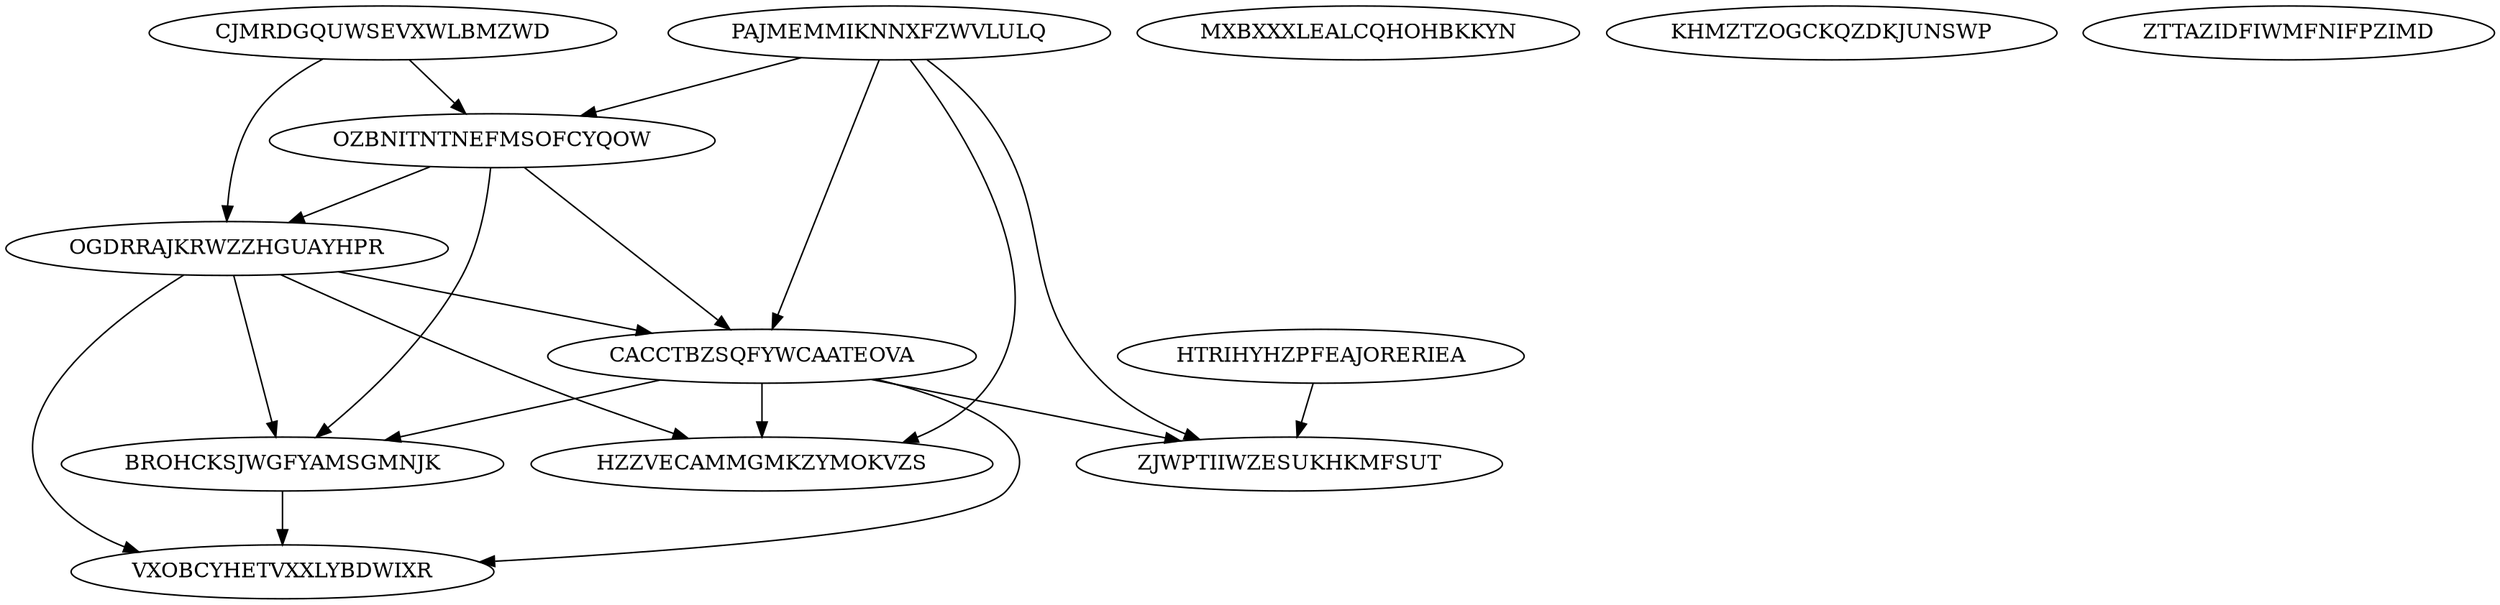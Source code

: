 digraph N13M19 {
	CJMRDGQUWSEVXWLBMZWD	[Weight=14];
	HTRIHYHZPFEAJORERIEA	[Weight=14];
	PAJMEMMIKNNXFZWVLULQ	[Weight=17];
	OZBNITNTNEFMSOFCYQOW	[Weight=10];
	OGDRRAJKRWZZHGUAYHPR	[Weight=10];
	CACCTBZSQFYWCAATEOVA	[Weight=19];
	BROHCKSJWGFYAMSGMNJK	[Weight=20];
	HZZVECAMMGMKZYMOKVZS	[Weight=16];
	VXOBCYHETVXXLYBDWIXR	[Weight=18];
	MXBXXXLEALCQHOHBKKYN	[Weight=15];
	KHMZTZOGCKQZDKJUNSWP	[Weight=12];
	ZTTAZIDFIWMFNIFPZIMD	[Weight=14];
	ZJWPTIIWZESUKHKMFSUT	[Weight=20];
	OZBNITNTNEFMSOFCYQOW -> BROHCKSJWGFYAMSGMNJK [Weight=14];
	PAJMEMMIKNNXFZWVLULQ -> ZJWPTIIWZESUKHKMFSUT [Weight=10];
	PAJMEMMIKNNXFZWVLULQ -> CACCTBZSQFYWCAATEOVA [Weight=12];
	HTRIHYHZPFEAJORERIEA -> ZJWPTIIWZESUKHKMFSUT [Weight=10];
	CACCTBZSQFYWCAATEOVA -> VXOBCYHETVXXLYBDWIXR [Weight=13];
	CJMRDGQUWSEVXWLBMZWD -> OGDRRAJKRWZZHGUAYHPR [Weight=12];
	CACCTBZSQFYWCAATEOVA -> HZZVECAMMGMKZYMOKVZS [Weight=17];
	OGDRRAJKRWZZHGUAYHPR -> VXOBCYHETVXXLYBDWIXR [Weight=12];
	OGDRRAJKRWZZHGUAYHPR -> CACCTBZSQFYWCAATEOVA [Weight=17];
	OZBNITNTNEFMSOFCYQOW -> CACCTBZSQFYWCAATEOVA [Weight=12];
	CJMRDGQUWSEVXWLBMZWD -> OZBNITNTNEFMSOFCYQOW [Weight=16];
	OGDRRAJKRWZZHGUAYHPR -> HZZVECAMMGMKZYMOKVZS [Weight=12];
	OGDRRAJKRWZZHGUAYHPR -> BROHCKSJWGFYAMSGMNJK [Weight=18];
	CACCTBZSQFYWCAATEOVA -> ZJWPTIIWZESUKHKMFSUT [Weight=19];
	CACCTBZSQFYWCAATEOVA -> BROHCKSJWGFYAMSGMNJK [Weight=18];
	PAJMEMMIKNNXFZWVLULQ -> HZZVECAMMGMKZYMOKVZS [Weight=13];
	PAJMEMMIKNNXFZWVLULQ -> OZBNITNTNEFMSOFCYQOW [Weight=13];
	BROHCKSJWGFYAMSGMNJK -> VXOBCYHETVXXLYBDWIXR [Weight=10];
	OZBNITNTNEFMSOFCYQOW -> OGDRRAJKRWZZHGUAYHPR [Weight=18];
}
